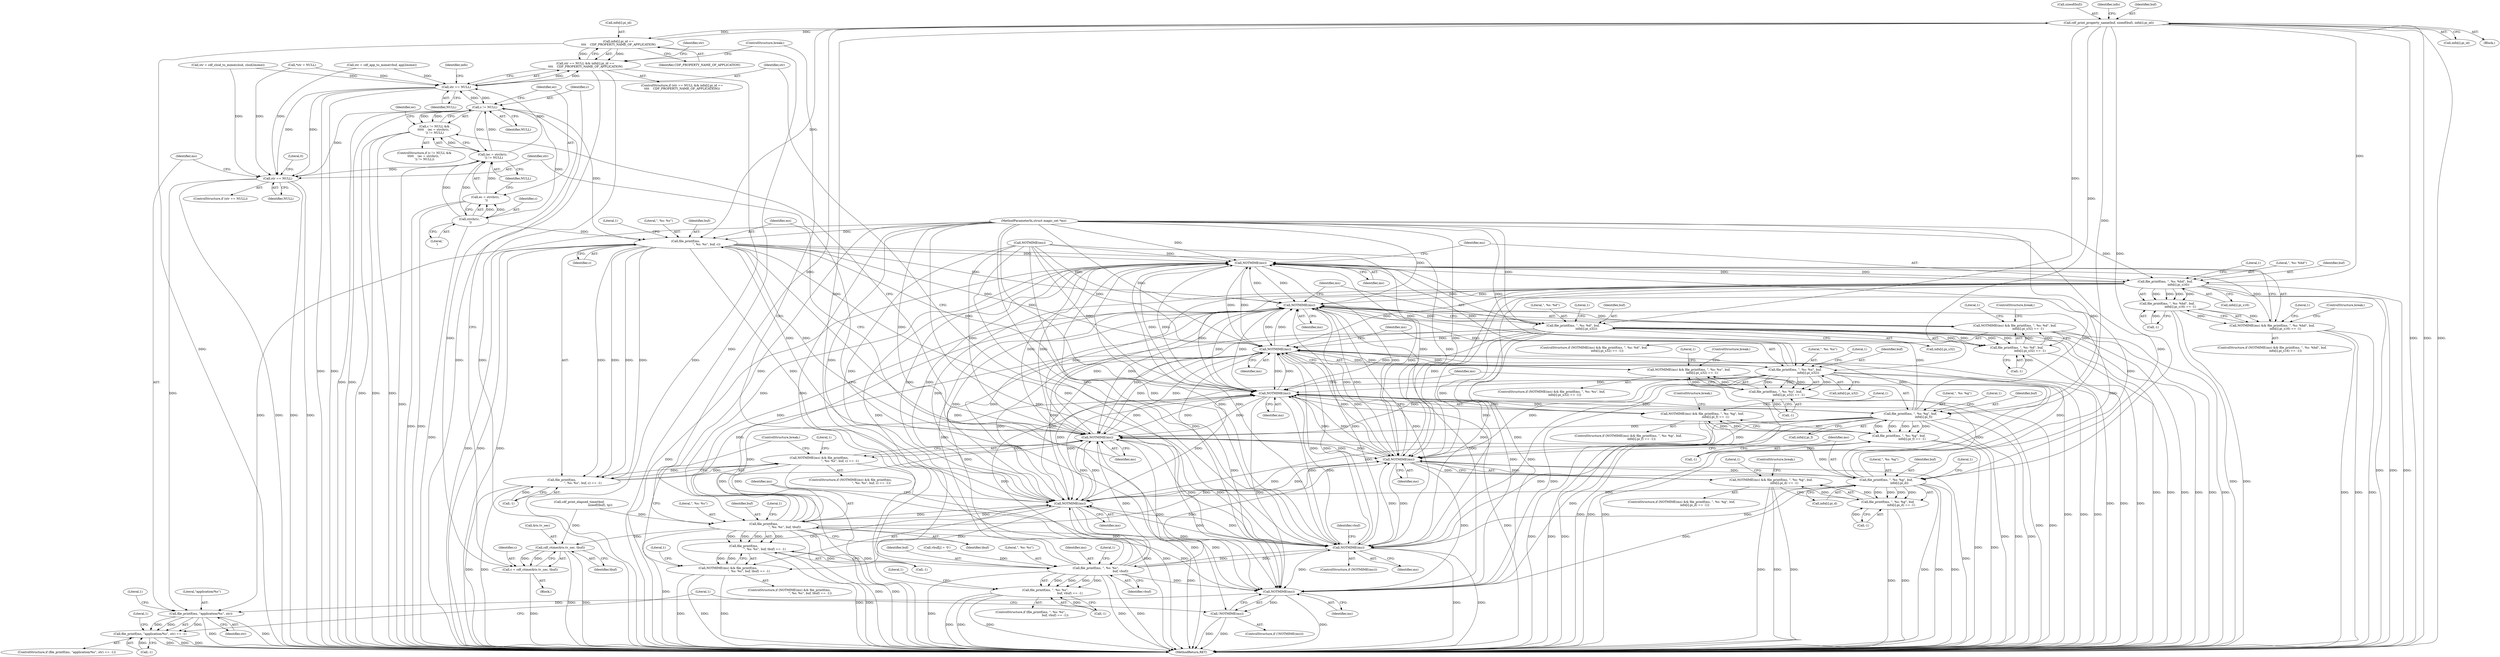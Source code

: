 digraph "0_file_6d209c1c489457397a5763bca4b28e43aac90391_0@array" {
"1000135" [label="(Call,cdf_print_property_name(buf, sizeof(buf), info[i].pi_id))"];
"1000374" [label="(Call,info[i].pi_id ==\n\t\t\t\t    CDF_PROPERTY_NAME_OF_APPLICATION)"];
"1000135" [label="(Call,cdf_print_property_name(buf, sizeof(buf), info[i].pi_id))"];
"1000159" [label="(Call,file_printf(ms, \", %s: %hd\", buf,\n                            info[i].pi_s16))"];
"1000156" [label="(Call,NOTMIME(ms))"];
"1000155" [label="(Call,NOTMIME(ms) && file_printf(ms, \", %s: %hd\", buf,\n                            info[i].pi_s16) == -1)"];
"1000177" [label="(Call,NOTMIME(ms))"];
"1000176" [label="(Call,NOTMIME(ms) && file_printf(ms, \", %s: %d\", buf,\n                            info[i].pi_s32) == -1)"];
"1000180" [label="(Call,file_printf(ms, \", %s: %d\", buf,\n                            info[i].pi_s32))"];
"1000179" [label="(Call,file_printf(ms, \", %s: %d\", buf,\n                            info[i].pi_s32) == -1)"];
"1000198" [label="(Call,NOTMIME(ms))"];
"1000197" [label="(Call,NOTMIME(ms) && file_printf(ms, \", %s: %u\", buf,\n                            info[i].pi_u32) == -1)"];
"1000201" [label="(Call,file_printf(ms, \", %s: %u\", buf,\n                            info[i].pi_u32))"];
"1000200" [label="(Call,file_printf(ms, \", %s: %u\", buf,\n                            info[i].pi_u32) == -1)"];
"1000219" [label="(Call,NOTMIME(ms))"];
"1000218" [label="(Call,NOTMIME(ms) && file_printf(ms, \", %s: %g\", buf,\n                            info[i].pi_f) == -1)"];
"1000222" [label="(Call,file_printf(ms, \", %s: %g\", buf,\n                            info[i].pi_f))"];
"1000221" [label="(Call,file_printf(ms, \", %s: %g\", buf,\n                            info[i].pi_f) == -1)"];
"1000240" [label="(Call,NOTMIME(ms))"];
"1000239" [label="(Call,NOTMIME(ms) && file_printf(ms, \", %s: %g\", buf,\n                            info[i].pi_d) == -1)"];
"1000243" [label="(Call,file_printf(ms, \", %s: %g\", buf,\n                            info[i].pi_d))"];
"1000242" [label="(Call,file_printf(ms, \", %s: %g\", buf,\n                            info[i].pi_d) == -1)"];
"1000348" [label="(Call,NOTMIME(ms))"];
"1000358" [label="(Call,file_printf(ms, \", %s: %s\",\n                                                    buf, vbuf))"];
"1000357" [label="(Call,file_printf(ms, \", %s: %s\",\n                                                    buf, vbuf) == -1)"];
"1000410" [label="(Call,NOTMIME(ms))"];
"1000409" [label="(Call,NOTMIME(ms) && file_printf(ms,\n                                            \", %s: %s\", buf, tbuf) == -1)"];
"1000413" [label="(Call,file_printf(ms,\n                                            \", %s: %s\", buf, tbuf))"];
"1000412" [label="(Call,file_printf(ms,\n                                            \", %s: %s\", buf, tbuf) == -1)"];
"1000433" [label="(Call,cdf_ctime(&ts.tv_sec, tbuf))"];
"1000431" [label="(Call,c = cdf_ctime(&ts.tv_sec, tbuf))"];
"1000441" [label="(Call,c != NULL)"];
"1000371" [label="(Call,str == NULL)"];
"1000370" [label="(Call,str == NULL && info[i].pi_id ==\n\t\t\t\t    CDF_PROPERTY_NAME_OF_APPLICATION)"];
"1000483" [label="(Call,str == NULL)"];
"1000490" [label="(Call,file_printf(ms, \"application/%s\", str))"];
"1000489" [label="(Call,file_printf(ms, \"application/%s\", str) == -1)"];
"1000440" [label="(Call,c != NULL &&\n\t\t\t\t\t    (ec = strchr(c, '\n')) != NULL)"];
"1000447" [label="(Call,strchr(c, '\n'))"];
"1000444" [label="(Call,(ec = strchr(c, '\n')) != NULL)"];
"1000445" [label="(Call,ec = strchr(c, '\n'))"];
"1000460" [label="(Call,file_printf(ms,\n                                            \", %s: %s\", buf, c))"];
"1000457" [label="(Call,NOTMIME(ms))"];
"1000456" [label="(Call,NOTMIME(ms) && file_printf(ms,\n                                            \", %s: %s\", buf, c) == -1)"];
"1000479" [label="(Call,NOTMIME(ms))"];
"1000478" [label="(Call,!NOTMIME(ms))"];
"1000459" [label="(Call,file_printf(ms,\n                                            \", %s: %s\", buf, c) == -1)"];
"1000158" [label="(Call,file_printf(ms, \", %s: %hd\", buf,\n                            info[i].pi_s16) == -1)"];
"1000369" [label="(ControlStructure,if (str == NULL && info[i].pi_id ==\n\t\t\t\t    CDF_PROPERTY_NAME_OF_APPLICATION))"];
"1000157" [label="(Identifier,ms)"];
"1000441" [label="(Call,c != NULL)"];
"1000501" [label="(MethodReturn,RET)"];
"1000137" [label="(Call,sizeof(buf))"];
"1000362" [label="(Identifier,vbuf)"];
"1000221" [label="(Call,file_printf(ms, \", %s: %g\", buf,\n                            info[i].pi_f) == -1)"];
"1000411" [label="(Identifier,ms)"];
"1000448" [label="(Identifier,c)"];
"1000179" [label="(Call,file_printf(ms, \", %s: %d\", buf,\n                            info[i].pi_s32) == -1)"];
"1000239" [label="(Call,NOTMIME(ms) && file_printf(ms, \", %s: %g\", buf,\n                            info[i].pi_d) == -1)"];
"1000484" [label="(Identifier,str)"];
"1000413" [label="(Call,file_printf(ms,\n                                            \", %s: %s\", buf, tbuf))"];
"1000488" [label="(ControlStructure,if (file_printf(ms, \"application/%s\", str) == -1))"];
"1000494" [label="(Call,-1)"];
"1000193" [label="(Literal,1)"];
"1000498" [label="(Literal,1)"];
"1000415" [label="(Literal,\", %s: %s\")"];
"1000235" [label="(Literal,1)"];
"1000247" [label="(Call,info[i].pi_d)"];
"1000469" [label="(Literal,1)"];
"1000147" [label="(Identifier,info)"];
"1000194" [label="(ControlStructure,break;)"];
"1000489" [label="(Call,file_printf(ms, \"application/%s\", str) == -1)"];
"1000462" [label="(Literal,\", %s: %s\")"];
"1000118" [label="(Call,NOTMIME(ms))"];
"1000173" [label="(ControlStructure,break;)"];
"1000459" [label="(Call,file_printf(ms,\n                                            \", %s: %s\", buf, c) == -1)"];
"1000182" [label="(Literal,\", %s: %d\")"];
"1000139" [label="(Call,info[i].pi_id)"];
"1000190" [label="(Literal,1)"];
"1000218" [label="(Call,NOTMIME(ms) && file_printf(ms, \", %s: %g\", buf,\n                            info[i].pi_f) == -1)"];
"1000223" [label="(Identifier,ms)"];
"1000162" [label="(Identifier,buf)"];
"1000490" [label="(Call,file_printf(ms, \"application/%s\", str))"];
"1000492" [label="(Literal,\"application/%s\")"];
"1000445" [label="(Call,ec = strchr(c, '\n'))"];
"1000456" [label="(Call,NOTMIME(ms) && file_printf(ms,\n                                            \", %s: %s\", buf, c) == -1)"];
"1000383" [label="(Identifier,str)"];
"1000360" [label="(Literal,\", %s: %s\")"];
"1000495" [label="(Literal,1)"];
"1000465" [label="(Call,-1)"];
"1000487" [label="(Literal,0)"];
"1000169" [label="(Literal,1)"];
"1000232" [label="(Literal,1)"];
"1000160" [label="(Identifier,ms)"];
"1000217" [label="(ControlStructure,if (NOTMIME(ms) && file_printf(ms, \", %s: %g\", buf,\n                            info[i].pi_f) == -1))"];
"1000461" [label="(Identifier,ms)"];
"1000245" [label="(Literal,\", %s: %g\")"];
"1000204" [label="(Identifier,buf)"];
"1000161" [label="(Literal,\", %s: %hd\")"];
"1000449" [label="(Literal,'\n')"];
"1000215" [label="(ControlStructure,break;)"];
"1000418" [label="(Call,-1)"];
"1000196" [label="(ControlStructure,if (NOTMIME(ms) && file_printf(ms, \", %s: %u\", buf,\n                            info[i].pi_u32) == -1))"];
"1000181" [label="(Identifier,ms)"];
"1000111" [label="(Call,*str = NULL)"];
"1000225" [label="(Identifier,buf)"];
"1000477" [label="(ControlStructure,if (!NOTMIME(ms)))"];
"1000403" [label="(Call,cdf_print_elapsed_time(tbuf,\n                                            sizeof(tbuf), tp))"];
"1000156" [label="(Call,NOTMIME(ms))"];
"1000359" [label="(Identifier,ms)"];
"1000375" [label="(Call,info[i].pi_id)"];
"1000203" [label="(Literal,\", %s: %u\")"];
"1000377" [label="(Identifier,info)"];
"1000205" [label="(Call,info[i].pi_u32)"];
"1000364" [label="(Literal,1)"];
"1000256" [label="(Literal,1)"];
"1000158" [label="(Call,file_printf(ms, \", %s: %hd\", buf,\n                            info[i].pi_s16) == -1)"];
"1000460" [label="(Call,file_printf(ms,\n                                            \", %s: %s\", buf, c))"];
"1000236" [label="(ControlStructure,break;)"];
"1000444" [label="(Call,(ec = strchr(c, '\n')) != NULL)"];
"1000242" [label="(Call,file_printf(ms, \", %s: %g\", buf,\n                            info[i].pi_d) == -1)"];
"1000349" [label="(Identifier,ms)"];
"1000202" [label="(Identifier,ms)"];
"1000373" [label="(Identifier,NULL)"];
"1000482" [label="(ControlStructure,if (str == NULL))"];
"1000155" [label="(Call,NOTMIME(ms) && file_printf(ms, \", %s: %hd\", buf,\n                            info[i].pi_s16) == -1)"];
"1000210" [label="(Call,-1)"];
"1000438" [label="(Identifier,tbuf)"];
"1000154" [label="(ControlStructure,if (NOTMIME(ms) && file_printf(ms, \", %s: %hd\", buf,\n                            info[i].pi_s16) == -1))"];
"1000450" [label="(Identifier,NULL)"];
"1000493" [label="(Identifier,str)"];
"1000387" [label="(ControlStructure,break;)"];
"1000180" [label="(Call,file_printf(ms, \", %s: %d\", buf,\n                            info[i].pi_s32))"];
"1000201" [label="(Call,file_printf(ms, \", %s: %u\", buf,\n                            info[i].pi_u32))"];
"1000134" [label="(Block,)"];
"1000347" [label="(ControlStructure,if (NOTMIME(ms)))"];
"1000380" [label="(Identifier,CDF_PROPERTY_NAME_OF_APPLICATION)"];
"1000214" [label="(Literal,1)"];
"1000219" [label="(Call,NOTMIME(ms))"];
"1000422" [label="(Literal,1)"];
"1000470" [label="(ControlStructure,break;)"];
"1000408" [label="(ControlStructure,if (NOTMIME(ms) && file_printf(ms,\n                                            \", %s: %s\", buf, tbuf) == -1))"];
"1000374" [label="(Call,info[i].pi_id ==\n\t\t\t\t    CDF_PROPERTY_NAME_OF_APPLICATION)"];
"1000442" [label="(Identifier,c)"];
"1000252" [label="(Call,-1)"];
"1000240" [label="(Call,NOTMIME(ms))"];
"1000243" [label="(Call,file_printf(ms, \", %s: %g\", buf,\n                            info[i].pi_d))"];
"1000246" [label="(Identifier,buf)"];
"1000431" [label="(Call,c = cdf_ctime(&ts.tv_sec, tbuf))"];
"1000120" [label="(Call,str = cdf_clsid_to_mime(clsid, clsid2mime))"];
"1000414" [label="(Identifier,ms)"];
"1000189" [label="(Call,-1)"];
"1000198" [label="(Call,NOTMIME(ms))"];
"1000432" [label="(Identifier,c)"];
"1000163" [label="(Call,info[i].pi_s16)"];
"1000231" [label="(Call,-1)"];
"1000361" [label="(Identifier,buf)"];
"1000159" [label="(Call,file_printf(ms, \", %s: %hd\", buf,\n                            info[i].pi_s16))"];
"1000424" [label="(Block,)"];
"1000458" [label="(Identifier,ms)"];
"1000463" [label="(Identifier,buf)"];
"1000238" [label="(ControlStructure,if (NOTMIME(ms) && file_printf(ms, \", %s: %g\", buf,\n                            info[i].pi_d) == -1))"];
"1000372" [label="(Identifier,str)"];
"1000342" [label="(Call,vbuf[j] = '\0')"];
"1000440" [label="(Call,c != NULL &&\n\t\t\t\t\t    (ec = strchr(c, '\n')) != NULL)"];
"1000485" [label="(Identifier,NULL)"];
"1000353" [label="(Identifier,vbuf)"];
"1000434" [label="(Call,&ts.tv_sec)"];
"1000370" [label="(Call,str == NULL && info[i].pi_id ==\n\t\t\t\t    CDF_PROPERTY_NAME_OF_APPLICATION)"];
"1000183" [label="(Identifier,buf)"];
"1000257" [label="(ControlStructure,break;)"];
"1000447" [label="(Call,strchr(c, '\n'))"];
"1000466" [label="(Literal,1)"];
"1000211" [label="(Literal,1)"];
"1000453" [label="(Identifier,ec)"];
"1000500" [label="(Literal,1)"];
"1000241" [label="(Identifier,ms)"];
"1000410" [label="(Call,NOTMIME(ms))"];
"1000491" [label="(Identifier,ms)"];
"1000479" [label="(Call,NOTMIME(ms))"];
"1000136" [label="(Identifier,buf)"];
"1000184" [label="(Call,info[i].pi_s32)"];
"1000455" [label="(ControlStructure,if (NOTMIME(ms) && file_printf(ms,\n                                            \", %s: %s\", buf, c) == -1))"];
"1000172" [label="(Literal,1)"];
"1000224" [label="(Literal,\", %s: %g\")"];
"1000443" [label="(Identifier,NULL)"];
"1000226" [label="(Call,info[i].pi_f)"];
"1000367" [label="(Literal,1)"];
"1000433" [label="(Call,cdf_ctime(&ts.tv_sec, tbuf))"];
"1000439" [label="(ControlStructure,if (c != NULL &&\n\t\t\t\t\t    (ec = strchr(c, '\n')) != NULL))"];
"1000178" [label="(Identifier,ms)"];
"1000478" [label="(Call,!NOTMIME(ms))"];
"1000358" [label="(Call,file_printf(ms, \", %s: %s\",\n                                                    buf, vbuf))"];
"1000199" [label="(Identifier,ms)"];
"1000101" [label="(MethodParameterIn,struct magic_set *ms)"];
"1000177" [label="(Call,NOTMIME(ms))"];
"1000357" [label="(Call,file_printf(ms, \", %s: %s\",\n                                                    buf, vbuf) == -1)"];
"1000356" [label="(ControlStructure,if (file_printf(ms, \", %s: %s\",\n                                                    buf, vbuf) == -1))"];
"1000446" [label="(Identifier,ec)"];
"1000464" [label="(Identifier,c)"];
"1000417" [label="(Identifier,tbuf)"];
"1000409" [label="(Call,NOTMIME(ms) && file_printf(ms,\n                                            \", %s: %s\", buf, tbuf) == -1)"];
"1000200" [label="(Call,file_printf(ms, \", %s: %u\", buf,\n                            info[i].pi_u32) == -1)"];
"1000220" [label="(Identifier,ms)"];
"1000483" [label="(Call,str == NULL)"];
"1000371" [label="(Call,str == NULL)"];
"1000416" [label="(Identifier,buf)"];
"1000175" [label="(ControlStructure,if (NOTMIME(ms) && file_printf(ms, \", %s: %d\", buf,\n                            info[i].pi_s32) == -1))"];
"1000382" [label="(Call,str = cdf_app_to_mime(vbuf, app2mime))"];
"1000176" [label="(Call,NOTMIME(ms) && file_printf(ms, \", %s: %d\", buf,\n                            info[i].pi_s32) == -1)"];
"1000244" [label="(Identifier,ms)"];
"1000419" [label="(Literal,1)"];
"1000253" [label="(Literal,1)"];
"1000412" [label="(Call,file_printf(ms,\n                                            \", %s: %s\", buf, tbuf) == -1)"];
"1000197" [label="(Call,NOTMIME(ms) && file_printf(ms, \", %s: %u\", buf,\n                            info[i].pi_u32) == -1)"];
"1000222" [label="(Call,file_printf(ms, \", %s: %g\", buf,\n                            info[i].pi_f))"];
"1000135" [label="(Call,cdf_print_property_name(buf, sizeof(buf), info[i].pi_id))"];
"1000363" [label="(Call,-1)"];
"1000480" [label="(Identifier,ms)"];
"1000168" [label="(Call,-1)"];
"1000457" [label="(Call,NOTMIME(ms))"];
"1000348" [label="(Call,NOTMIME(ms))"];
"1000135" -> "1000134"  [label="AST: "];
"1000135" -> "1000139"  [label="CFG: "];
"1000136" -> "1000135"  [label="AST: "];
"1000137" -> "1000135"  [label="AST: "];
"1000139" -> "1000135"  [label="AST: "];
"1000147" -> "1000135"  [label="CFG: "];
"1000135" -> "1000501"  [label="DDG: "];
"1000135" -> "1000501"  [label="DDG: "];
"1000135" -> "1000501"  [label="DDG: "];
"1000374" -> "1000135"  [label="DDG: "];
"1000135" -> "1000159"  [label="DDG: "];
"1000135" -> "1000180"  [label="DDG: "];
"1000135" -> "1000201"  [label="DDG: "];
"1000135" -> "1000222"  [label="DDG: "];
"1000135" -> "1000243"  [label="DDG: "];
"1000135" -> "1000358"  [label="DDG: "];
"1000135" -> "1000374"  [label="DDG: "];
"1000135" -> "1000413"  [label="DDG: "];
"1000135" -> "1000460"  [label="DDG: "];
"1000374" -> "1000370"  [label="AST: "];
"1000374" -> "1000380"  [label="CFG: "];
"1000375" -> "1000374"  [label="AST: "];
"1000380" -> "1000374"  [label="AST: "];
"1000370" -> "1000374"  [label="CFG: "];
"1000374" -> "1000501"  [label="DDG: "];
"1000374" -> "1000501"  [label="DDG: "];
"1000374" -> "1000370"  [label="DDG: "];
"1000374" -> "1000370"  [label="DDG: "];
"1000159" -> "1000158"  [label="AST: "];
"1000159" -> "1000163"  [label="CFG: "];
"1000160" -> "1000159"  [label="AST: "];
"1000161" -> "1000159"  [label="AST: "];
"1000162" -> "1000159"  [label="AST: "];
"1000163" -> "1000159"  [label="AST: "];
"1000169" -> "1000159"  [label="CFG: "];
"1000159" -> "1000501"  [label="DDG: "];
"1000159" -> "1000501"  [label="DDG: "];
"1000159" -> "1000501"  [label="DDG: "];
"1000159" -> "1000156"  [label="DDG: "];
"1000159" -> "1000158"  [label="DDG: "];
"1000159" -> "1000158"  [label="DDG: "];
"1000159" -> "1000158"  [label="DDG: "];
"1000159" -> "1000158"  [label="DDG: "];
"1000156" -> "1000159"  [label="DDG: "];
"1000101" -> "1000159"  [label="DDG: "];
"1000159" -> "1000177"  [label="DDG: "];
"1000159" -> "1000198"  [label="DDG: "];
"1000159" -> "1000219"  [label="DDG: "];
"1000159" -> "1000240"  [label="DDG: "];
"1000159" -> "1000348"  [label="DDG: "];
"1000159" -> "1000410"  [label="DDG: "];
"1000159" -> "1000457"  [label="DDG: "];
"1000159" -> "1000479"  [label="DDG: "];
"1000156" -> "1000155"  [label="AST: "];
"1000156" -> "1000157"  [label="CFG: "];
"1000157" -> "1000156"  [label="AST: "];
"1000160" -> "1000156"  [label="CFG: "];
"1000155" -> "1000156"  [label="CFG: "];
"1000156" -> "1000501"  [label="DDG: "];
"1000156" -> "1000155"  [label="DDG: "];
"1000177" -> "1000156"  [label="DDG: "];
"1000348" -> "1000156"  [label="DDG: "];
"1000460" -> "1000156"  [label="DDG: "];
"1000222" -> "1000156"  [label="DDG: "];
"1000410" -> "1000156"  [label="DDG: "];
"1000413" -> "1000156"  [label="DDG: "];
"1000180" -> "1000156"  [label="DDG: "];
"1000198" -> "1000156"  [label="DDG: "];
"1000243" -> "1000156"  [label="DDG: "];
"1000118" -> "1000156"  [label="DDG: "];
"1000240" -> "1000156"  [label="DDG: "];
"1000457" -> "1000156"  [label="DDG: "];
"1000219" -> "1000156"  [label="DDG: "];
"1000201" -> "1000156"  [label="DDG: "];
"1000358" -> "1000156"  [label="DDG: "];
"1000101" -> "1000156"  [label="DDG: "];
"1000156" -> "1000177"  [label="DDG: "];
"1000156" -> "1000198"  [label="DDG: "];
"1000156" -> "1000219"  [label="DDG: "];
"1000156" -> "1000240"  [label="DDG: "];
"1000156" -> "1000348"  [label="DDG: "];
"1000156" -> "1000410"  [label="DDG: "];
"1000156" -> "1000457"  [label="DDG: "];
"1000156" -> "1000479"  [label="DDG: "];
"1000155" -> "1000154"  [label="AST: "];
"1000155" -> "1000158"  [label="CFG: "];
"1000158" -> "1000155"  [label="AST: "];
"1000172" -> "1000155"  [label="CFG: "];
"1000173" -> "1000155"  [label="CFG: "];
"1000155" -> "1000501"  [label="DDG: "];
"1000155" -> "1000501"  [label="DDG: "];
"1000155" -> "1000501"  [label="DDG: "];
"1000158" -> "1000155"  [label="DDG: "];
"1000158" -> "1000155"  [label="DDG: "];
"1000177" -> "1000176"  [label="AST: "];
"1000177" -> "1000178"  [label="CFG: "];
"1000178" -> "1000177"  [label="AST: "];
"1000181" -> "1000177"  [label="CFG: "];
"1000176" -> "1000177"  [label="CFG: "];
"1000177" -> "1000501"  [label="DDG: "];
"1000177" -> "1000176"  [label="DDG: "];
"1000348" -> "1000177"  [label="DDG: "];
"1000460" -> "1000177"  [label="DDG: "];
"1000222" -> "1000177"  [label="DDG: "];
"1000410" -> "1000177"  [label="DDG: "];
"1000413" -> "1000177"  [label="DDG: "];
"1000180" -> "1000177"  [label="DDG: "];
"1000198" -> "1000177"  [label="DDG: "];
"1000243" -> "1000177"  [label="DDG: "];
"1000118" -> "1000177"  [label="DDG: "];
"1000240" -> "1000177"  [label="DDG: "];
"1000457" -> "1000177"  [label="DDG: "];
"1000219" -> "1000177"  [label="DDG: "];
"1000201" -> "1000177"  [label="DDG: "];
"1000358" -> "1000177"  [label="DDG: "];
"1000101" -> "1000177"  [label="DDG: "];
"1000177" -> "1000180"  [label="DDG: "];
"1000177" -> "1000198"  [label="DDG: "];
"1000177" -> "1000219"  [label="DDG: "];
"1000177" -> "1000240"  [label="DDG: "];
"1000177" -> "1000348"  [label="DDG: "];
"1000177" -> "1000410"  [label="DDG: "];
"1000177" -> "1000457"  [label="DDG: "];
"1000177" -> "1000479"  [label="DDG: "];
"1000176" -> "1000175"  [label="AST: "];
"1000176" -> "1000179"  [label="CFG: "];
"1000179" -> "1000176"  [label="AST: "];
"1000193" -> "1000176"  [label="CFG: "];
"1000194" -> "1000176"  [label="CFG: "];
"1000176" -> "1000501"  [label="DDG: "];
"1000176" -> "1000501"  [label="DDG: "];
"1000176" -> "1000501"  [label="DDG: "];
"1000179" -> "1000176"  [label="DDG: "];
"1000179" -> "1000176"  [label="DDG: "];
"1000180" -> "1000179"  [label="AST: "];
"1000180" -> "1000184"  [label="CFG: "];
"1000181" -> "1000180"  [label="AST: "];
"1000182" -> "1000180"  [label="AST: "];
"1000183" -> "1000180"  [label="AST: "];
"1000184" -> "1000180"  [label="AST: "];
"1000190" -> "1000180"  [label="CFG: "];
"1000180" -> "1000501"  [label="DDG: "];
"1000180" -> "1000501"  [label="DDG: "];
"1000180" -> "1000501"  [label="DDG: "];
"1000180" -> "1000179"  [label="DDG: "];
"1000180" -> "1000179"  [label="DDG: "];
"1000180" -> "1000179"  [label="DDG: "];
"1000180" -> "1000179"  [label="DDG: "];
"1000101" -> "1000180"  [label="DDG: "];
"1000180" -> "1000198"  [label="DDG: "];
"1000180" -> "1000219"  [label="DDG: "];
"1000180" -> "1000240"  [label="DDG: "];
"1000180" -> "1000348"  [label="DDG: "];
"1000180" -> "1000410"  [label="DDG: "];
"1000180" -> "1000457"  [label="DDG: "];
"1000180" -> "1000479"  [label="DDG: "];
"1000179" -> "1000189"  [label="CFG: "];
"1000189" -> "1000179"  [label="AST: "];
"1000179" -> "1000501"  [label="DDG: "];
"1000179" -> "1000501"  [label="DDG: "];
"1000189" -> "1000179"  [label="DDG: "];
"1000198" -> "1000197"  [label="AST: "];
"1000198" -> "1000199"  [label="CFG: "];
"1000199" -> "1000198"  [label="AST: "];
"1000202" -> "1000198"  [label="CFG: "];
"1000197" -> "1000198"  [label="CFG: "];
"1000198" -> "1000501"  [label="DDG: "];
"1000198" -> "1000197"  [label="DDG: "];
"1000348" -> "1000198"  [label="DDG: "];
"1000460" -> "1000198"  [label="DDG: "];
"1000222" -> "1000198"  [label="DDG: "];
"1000410" -> "1000198"  [label="DDG: "];
"1000413" -> "1000198"  [label="DDG: "];
"1000243" -> "1000198"  [label="DDG: "];
"1000118" -> "1000198"  [label="DDG: "];
"1000240" -> "1000198"  [label="DDG: "];
"1000457" -> "1000198"  [label="DDG: "];
"1000219" -> "1000198"  [label="DDG: "];
"1000201" -> "1000198"  [label="DDG: "];
"1000358" -> "1000198"  [label="DDG: "];
"1000101" -> "1000198"  [label="DDG: "];
"1000198" -> "1000201"  [label="DDG: "];
"1000198" -> "1000219"  [label="DDG: "];
"1000198" -> "1000240"  [label="DDG: "];
"1000198" -> "1000348"  [label="DDG: "];
"1000198" -> "1000410"  [label="DDG: "];
"1000198" -> "1000457"  [label="DDG: "];
"1000198" -> "1000479"  [label="DDG: "];
"1000197" -> "1000196"  [label="AST: "];
"1000197" -> "1000200"  [label="CFG: "];
"1000200" -> "1000197"  [label="AST: "];
"1000214" -> "1000197"  [label="CFG: "];
"1000215" -> "1000197"  [label="CFG: "];
"1000197" -> "1000501"  [label="DDG: "];
"1000197" -> "1000501"  [label="DDG: "];
"1000197" -> "1000501"  [label="DDG: "];
"1000200" -> "1000197"  [label="DDG: "];
"1000200" -> "1000197"  [label="DDG: "];
"1000201" -> "1000200"  [label="AST: "];
"1000201" -> "1000205"  [label="CFG: "];
"1000202" -> "1000201"  [label="AST: "];
"1000203" -> "1000201"  [label="AST: "];
"1000204" -> "1000201"  [label="AST: "];
"1000205" -> "1000201"  [label="AST: "];
"1000211" -> "1000201"  [label="CFG: "];
"1000201" -> "1000501"  [label="DDG: "];
"1000201" -> "1000501"  [label="DDG: "];
"1000201" -> "1000501"  [label="DDG: "];
"1000201" -> "1000200"  [label="DDG: "];
"1000201" -> "1000200"  [label="DDG: "];
"1000201" -> "1000200"  [label="DDG: "];
"1000201" -> "1000200"  [label="DDG: "];
"1000101" -> "1000201"  [label="DDG: "];
"1000201" -> "1000219"  [label="DDG: "];
"1000201" -> "1000240"  [label="DDG: "];
"1000201" -> "1000348"  [label="DDG: "];
"1000201" -> "1000410"  [label="DDG: "];
"1000201" -> "1000457"  [label="DDG: "];
"1000201" -> "1000479"  [label="DDG: "];
"1000200" -> "1000210"  [label="CFG: "];
"1000210" -> "1000200"  [label="AST: "];
"1000200" -> "1000501"  [label="DDG: "];
"1000200" -> "1000501"  [label="DDG: "];
"1000210" -> "1000200"  [label="DDG: "];
"1000219" -> "1000218"  [label="AST: "];
"1000219" -> "1000220"  [label="CFG: "];
"1000220" -> "1000219"  [label="AST: "];
"1000223" -> "1000219"  [label="CFG: "];
"1000218" -> "1000219"  [label="CFG: "];
"1000219" -> "1000501"  [label="DDG: "];
"1000219" -> "1000218"  [label="DDG: "];
"1000348" -> "1000219"  [label="DDG: "];
"1000460" -> "1000219"  [label="DDG: "];
"1000222" -> "1000219"  [label="DDG: "];
"1000410" -> "1000219"  [label="DDG: "];
"1000413" -> "1000219"  [label="DDG: "];
"1000243" -> "1000219"  [label="DDG: "];
"1000118" -> "1000219"  [label="DDG: "];
"1000240" -> "1000219"  [label="DDG: "];
"1000457" -> "1000219"  [label="DDG: "];
"1000358" -> "1000219"  [label="DDG: "];
"1000101" -> "1000219"  [label="DDG: "];
"1000219" -> "1000222"  [label="DDG: "];
"1000219" -> "1000240"  [label="DDG: "];
"1000219" -> "1000348"  [label="DDG: "];
"1000219" -> "1000410"  [label="DDG: "];
"1000219" -> "1000457"  [label="DDG: "];
"1000219" -> "1000479"  [label="DDG: "];
"1000218" -> "1000217"  [label="AST: "];
"1000218" -> "1000221"  [label="CFG: "];
"1000221" -> "1000218"  [label="AST: "];
"1000235" -> "1000218"  [label="CFG: "];
"1000236" -> "1000218"  [label="CFG: "];
"1000218" -> "1000501"  [label="DDG: "];
"1000218" -> "1000501"  [label="DDG: "];
"1000218" -> "1000501"  [label="DDG: "];
"1000221" -> "1000218"  [label="DDG: "];
"1000221" -> "1000218"  [label="DDG: "];
"1000222" -> "1000221"  [label="AST: "];
"1000222" -> "1000226"  [label="CFG: "];
"1000223" -> "1000222"  [label="AST: "];
"1000224" -> "1000222"  [label="AST: "];
"1000225" -> "1000222"  [label="AST: "];
"1000226" -> "1000222"  [label="AST: "];
"1000232" -> "1000222"  [label="CFG: "];
"1000222" -> "1000501"  [label="DDG: "];
"1000222" -> "1000501"  [label="DDG: "];
"1000222" -> "1000501"  [label="DDG: "];
"1000222" -> "1000221"  [label="DDG: "];
"1000222" -> "1000221"  [label="DDG: "];
"1000222" -> "1000221"  [label="DDG: "];
"1000222" -> "1000221"  [label="DDG: "];
"1000101" -> "1000222"  [label="DDG: "];
"1000222" -> "1000240"  [label="DDG: "];
"1000222" -> "1000348"  [label="DDG: "];
"1000222" -> "1000410"  [label="DDG: "];
"1000222" -> "1000457"  [label="DDG: "];
"1000222" -> "1000479"  [label="DDG: "];
"1000221" -> "1000231"  [label="CFG: "];
"1000231" -> "1000221"  [label="AST: "];
"1000221" -> "1000501"  [label="DDG: "];
"1000221" -> "1000501"  [label="DDG: "];
"1000231" -> "1000221"  [label="DDG: "];
"1000240" -> "1000239"  [label="AST: "];
"1000240" -> "1000241"  [label="CFG: "];
"1000241" -> "1000240"  [label="AST: "];
"1000244" -> "1000240"  [label="CFG: "];
"1000239" -> "1000240"  [label="CFG: "];
"1000240" -> "1000501"  [label="DDG: "];
"1000240" -> "1000239"  [label="DDG: "];
"1000348" -> "1000240"  [label="DDG: "];
"1000460" -> "1000240"  [label="DDG: "];
"1000410" -> "1000240"  [label="DDG: "];
"1000413" -> "1000240"  [label="DDG: "];
"1000243" -> "1000240"  [label="DDG: "];
"1000118" -> "1000240"  [label="DDG: "];
"1000457" -> "1000240"  [label="DDG: "];
"1000358" -> "1000240"  [label="DDG: "];
"1000101" -> "1000240"  [label="DDG: "];
"1000240" -> "1000243"  [label="DDG: "];
"1000240" -> "1000348"  [label="DDG: "];
"1000240" -> "1000410"  [label="DDG: "];
"1000240" -> "1000457"  [label="DDG: "];
"1000240" -> "1000479"  [label="DDG: "];
"1000239" -> "1000238"  [label="AST: "];
"1000239" -> "1000242"  [label="CFG: "];
"1000242" -> "1000239"  [label="AST: "];
"1000256" -> "1000239"  [label="CFG: "];
"1000257" -> "1000239"  [label="CFG: "];
"1000239" -> "1000501"  [label="DDG: "];
"1000239" -> "1000501"  [label="DDG: "];
"1000239" -> "1000501"  [label="DDG: "];
"1000242" -> "1000239"  [label="DDG: "];
"1000242" -> "1000239"  [label="DDG: "];
"1000243" -> "1000242"  [label="AST: "];
"1000243" -> "1000247"  [label="CFG: "];
"1000244" -> "1000243"  [label="AST: "];
"1000245" -> "1000243"  [label="AST: "];
"1000246" -> "1000243"  [label="AST: "];
"1000247" -> "1000243"  [label="AST: "];
"1000253" -> "1000243"  [label="CFG: "];
"1000243" -> "1000501"  [label="DDG: "];
"1000243" -> "1000501"  [label="DDG: "];
"1000243" -> "1000501"  [label="DDG: "];
"1000243" -> "1000242"  [label="DDG: "];
"1000243" -> "1000242"  [label="DDG: "];
"1000243" -> "1000242"  [label="DDG: "];
"1000243" -> "1000242"  [label="DDG: "];
"1000101" -> "1000243"  [label="DDG: "];
"1000243" -> "1000348"  [label="DDG: "];
"1000243" -> "1000410"  [label="DDG: "];
"1000243" -> "1000457"  [label="DDG: "];
"1000243" -> "1000479"  [label="DDG: "];
"1000242" -> "1000252"  [label="CFG: "];
"1000252" -> "1000242"  [label="AST: "];
"1000242" -> "1000501"  [label="DDG: "];
"1000242" -> "1000501"  [label="DDG: "];
"1000252" -> "1000242"  [label="DDG: "];
"1000348" -> "1000347"  [label="AST: "];
"1000348" -> "1000349"  [label="CFG: "];
"1000349" -> "1000348"  [label="AST: "];
"1000353" -> "1000348"  [label="CFG: "];
"1000372" -> "1000348"  [label="CFG: "];
"1000348" -> "1000501"  [label="DDG: "];
"1000348" -> "1000501"  [label="DDG: "];
"1000460" -> "1000348"  [label="DDG: "];
"1000410" -> "1000348"  [label="DDG: "];
"1000413" -> "1000348"  [label="DDG: "];
"1000118" -> "1000348"  [label="DDG: "];
"1000457" -> "1000348"  [label="DDG: "];
"1000358" -> "1000348"  [label="DDG: "];
"1000101" -> "1000348"  [label="DDG: "];
"1000348" -> "1000358"  [label="DDG: "];
"1000348" -> "1000410"  [label="DDG: "];
"1000348" -> "1000457"  [label="DDG: "];
"1000348" -> "1000479"  [label="DDG: "];
"1000358" -> "1000357"  [label="AST: "];
"1000358" -> "1000362"  [label="CFG: "];
"1000359" -> "1000358"  [label="AST: "];
"1000360" -> "1000358"  [label="AST: "];
"1000361" -> "1000358"  [label="AST: "];
"1000362" -> "1000358"  [label="AST: "];
"1000364" -> "1000358"  [label="CFG: "];
"1000358" -> "1000501"  [label="DDG: "];
"1000358" -> "1000501"  [label="DDG: "];
"1000358" -> "1000501"  [label="DDG: "];
"1000358" -> "1000357"  [label="DDG: "];
"1000358" -> "1000357"  [label="DDG: "];
"1000358" -> "1000357"  [label="DDG: "];
"1000358" -> "1000357"  [label="DDG: "];
"1000101" -> "1000358"  [label="DDG: "];
"1000342" -> "1000358"  [label="DDG: "];
"1000358" -> "1000410"  [label="DDG: "];
"1000358" -> "1000457"  [label="DDG: "];
"1000358" -> "1000479"  [label="DDG: "];
"1000357" -> "1000356"  [label="AST: "];
"1000357" -> "1000363"  [label="CFG: "];
"1000363" -> "1000357"  [label="AST: "];
"1000367" -> "1000357"  [label="CFG: "];
"1000387" -> "1000357"  [label="CFG: "];
"1000357" -> "1000501"  [label="DDG: "];
"1000357" -> "1000501"  [label="DDG: "];
"1000357" -> "1000501"  [label="DDG: "];
"1000363" -> "1000357"  [label="DDG: "];
"1000410" -> "1000409"  [label="AST: "];
"1000410" -> "1000411"  [label="CFG: "];
"1000411" -> "1000410"  [label="AST: "];
"1000414" -> "1000410"  [label="CFG: "];
"1000409" -> "1000410"  [label="CFG: "];
"1000410" -> "1000501"  [label="DDG: "];
"1000410" -> "1000409"  [label="DDG: "];
"1000460" -> "1000410"  [label="DDG: "];
"1000413" -> "1000410"  [label="DDG: "];
"1000118" -> "1000410"  [label="DDG: "];
"1000457" -> "1000410"  [label="DDG: "];
"1000101" -> "1000410"  [label="DDG: "];
"1000410" -> "1000413"  [label="DDG: "];
"1000410" -> "1000457"  [label="DDG: "];
"1000410" -> "1000479"  [label="DDG: "];
"1000409" -> "1000408"  [label="AST: "];
"1000409" -> "1000412"  [label="CFG: "];
"1000412" -> "1000409"  [label="AST: "];
"1000422" -> "1000409"  [label="CFG: "];
"1000470" -> "1000409"  [label="CFG: "];
"1000409" -> "1000501"  [label="DDG: "];
"1000409" -> "1000501"  [label="DDG: "];
"1000409" -> "1000501"  [label="DDG: "];
"1000412" -> "1000409"  [label="DDG: "];
"1000412" -> "1000409"  [label="DDG: "];
"1000413" -> "1000412"  [label="AST: "];
"1000413" -> "1000417"  [label="CFG: "];
"1000414" -> "1000413"  [label="AST: "];
"1000415" -> "1000413"  [label="AST: "];
"1000416" -> "1000413"  [label="AST: "];
"1000417" -> "1000413"  [label="AST: "];
"1000419" -> "1000413"  [label="CFG: "];
"1000413" -> "1000501"  [label="DDG: "];
"1000413" -> "1000501"  [label="DDG: "];
"1000413" -> "1000501"  [label="DDG: "];
"1000413" -> "1000412"  [label="DDG: "];
"1000413" -> "1000412"  [label="DDG: "];
"1000413" -> "1000412"  [label="DDG: "];
"1000413" -> "1000412"  [label="DDG: "];
"1000101" -> "1000413"  [label="DDG: "];
"1000403" -> "1000413"  [label="DDG: "];
"1000413" -> "1000433"  [label="DDG: "];
"1000413" -> "1000457"  [label="DDG: "];
"1000413" -> "1000479"  [label="DDG: "];
"1000412" -> "1000418"  [label="CFG: "];
"1000418" -> "1000412"  [label="AST: "];
"1000412" -> "1000501"  [label="DDG: "];
"1000412" -> "1000501"  [label="DDG: "];
"1000418" -> "1000412"  [label="DDG: "];
"1000433" -> "1000431"  [label="AST: "];
"1000433" -> "1000438"  [label="CFG: "];
"1000434" -> "1000433"  [label="AST: "];
"1000438" -> "1000433"  [label="AST: "];
"1000431" -> "1000433"  [label="CFG: "];
"1000433" -> "1000501"  [label="DDG: "];
"1000433" -> "1000501"  [label="DDG: "];
"1000433" -> "1000431"  [label="DDG: "];
"1000433" -> "1000431"  [label="DDG: "];
"1000403" -> "1000433"  [label="DDG: "];
"1000431" -> "1000424"  [label="AST: "];
"1000432" -> "1000431"  [label="AST: "];
"1000442" -> "1000431"  [label="CFG: "];
"1000431" -> "1000501"  [label="DDG: "];
"1000431" -> "1000441"  [label="DDG: "];
"1000441" -> "1000440"  [label="AST: "];
"1000441" -> "1000443"  [label="CFG: "];
"1000442" -> "1000441"  [label="AST: "];
"1000443" -> "1000441"  [label="AST: "];
"1000446" -> "1000441"  [label="CFG: "];
"1000440" -> "1000441"  [label="CFG: "];
"1000441" -> "1000501"  [label="DDG: "];
"1000441" -> "1000501"  [label="DDG: "];
"1000441" -> "1000371"  [label="DDG: "];
"1000441" -> "1000440"  [label="DDG: "];
"1000441" -> "1000440"  [label="DDG: "];
"1000444" -> "1000441"  [label="DDG: "];
"1000371" -> "1000441"  [label="DDG: "];
"1000441" -> "1000447"  [label="DDG: "];
"1000441" -> "1000444"  [label="DDG: "];
"1000441" -> "1000460"  [label="DDG: "];
"1000441" -> "1000483"  [label="DDG: "];
"1000371" -> "1000370"  [label="AST: "];
"1000371" -> "1000373"  [label="CFG: "];
"1000372" -> "1000371"  [label="AST: "];
"1000373" -> "1000371"  [label="AST: "];
"1000377" -> "1000371"  [label="CFG: "];
"1000370" -> "1000371"  [label="CFG: "];
"1000371" -> "1000501"  [label="DDG: "];
"1000371" -> "1000501"  [label="DDG: "];
"1000371" -> "1000370"  [label="DDG: "];
"1000371" -> "1000370"  [label="DDG: "];
"1000382" -> "1000371"  [label="DDG: "];
"1000120" -> "1000371"  [label="DDG: "];
"1000111" -> "1000371"  [label="DDG: "];
"1000444" -> "1000371"  [label="DDG: "];
"1000371" -> "1000483"  [label="DDG: "];
"1000371" -> "1000483"  [label="DDG: "];
"1000370" -> "1000369"  [label="AST: "];
"1000383" -> "1000370"  [label="CFG: "];
"1000387" -> "1000370"  [label="CFG: "];
"1000370" -> "1000501"  [label="DDG: "];
"1000370" -> "1000501"  [label="DDG: "];
"1000370" -> "1000501"  [label="DDG: "];
"1000483" -> "1000482"  [label="AST: "];
"1000483" -> "1000485"  [label="CFG: "];
"1000484" -> "1000483"  [label="AST: "];
"1000485" -> "1000483"  [label="AST: "];
"1000487" -> "1000483"  [label="CFG: "];
"1000491" -> "1000483"  [label="CFG: "];
"1000483" -> "1000501"  [label="DDG: "];
"1000483" -> "1000501"  [label="DDG: "];
"1000483" -> "1000501"  [label="DDG: "];
"1000382" -> "1000483"  [label="DDG: "];
"1000120" -> "1000483"  [label="DDG: "];
"1000111" -> "1000483"  [label="DDG: "];
"1000444" -> "1000483"  [label="DDG: "];
"1000483" -> "1000490"  [label="DDG: "];
"1000490" -> "1000489"  [label="AST: "];
"1000490" -> "1000493"  [label="CFG: "];
"1000491" -> "1000490"  [label="AST: "];
"1000492" -> "1000490"  [label="AST: "];
"1000493" -> "1000490"  [label="AST: "];
"1000495" -> "1000490"  [label="CFG: "];
"1000490" -> "1000501"  [label="DDG: "];
"1000490" -> "1000501"  [label="DDG: "];
"1000490" -> "1000489"  [label="DDG: "];
"1000490" -> "1000489"  [label="DDG: "];
"1000490" -> "1000489"  [label="DDG: "];
"1000479" -> "1000490"  [label="DDG: "];
"1000101" -> "1000490"  [label="DDG: "];
"1000489" -> "1000488"  [label="AST: "];
"1000489" -> "1000494"  [label="CFG: "];
"1000494" -> "1000489"  [label="AST: "];
"1000498" -> "1000489"  [label="CFG: "];
"1000500" -> "1000489"  [label="CFG: "];
"1000489" -> "1000501"  [label="DDG: "];
"1000489" -> "1000501"  [label="DDG: "];
"1000489" -> "1000501"  [label="DDG: "];
"1000494" -> "1000489"  [label="DDG: "];
"1000440" -> "1000439"  [label="AST: "];
"1000440" -> "1000444"  [label="CFG: "];
"1000444" -> "1000440"  [label="AST: "];
"1000453" -> "1000440"  [label="CFG: "];
"1000458" -> "1000440"  [label="CFG: "];
"1000440" -> "1000501"  [label="DDG: "];
"1000440" -> "1000501"  [label="DDG: "];
"1000440" -> "1000501"  [label="DDG: "];
"1000444" -> "1000440"  [label="DDG: "];
"1000447" -> "1000445"  [label="AST: "];
"1000447" -> "1000449"  [label="CFG: "];
"1000448" -> "1000447"  [label="AST: "];
"1000449" -> "1000447"  [label="AST: "];
"1000445" -> "1000447"  [label="CFG: "];
"1000447" -> "1000501"  [label="DDG: "];
"1000447" -> "1000444"  [label="DDG: "];
"1000447" -> "1000444"  [label="DDG: "];
"1000447" -> "1000445"  [label="DDG: "];
"1000447" -> "1000445"  [label="DDG: "];
"1000447" -> "1000460"  [label="DDG: "];
"1000444" -> "1000450"  [label="CFG: "];
"1000445" -> "1000444"  [label="AST: "];
"1000450" -> "1000444"  [label="AST: "];
"1000444" -> "1000501"  [label="DDG: "];
"1000445" -> "1000444"  [label="DDG: "];
"1000446" -> "1000445"  [label="AST: "];
"1000450" -> "1000445"  [label="CFG: "];
"1000445" -> "1000501"  [label="DDG: "];
"1000445" -> "1000501"  [label="DDG: "];
"1000460" -> "1000459"  [label="AST: "];
"1000460" -> "1000464"  [label="CFG: "];
"1000461" -> "1000460"  [label="AST: "];
"1000462" -> "1000460"  [label="AST: "];
"1000463" -> "1000460"  [label="AST: "];
"1000464" -> "1000460"  [label="AST: "];
"1000466" -> "1000460"  [label="CFG: "];
"1000460" -> "1000501"  [label="DDG: "];
"1000460" -> "1000501"  [label="DDG: "];
"1000460" -> "1000501"  [label="DDG: "];
"1000460" -> "1000457"  [label="DDG: "];
"1000460" -> "1000459"  [label="DDG: "];
"1000460" -> "1000459"  [label="DDG: "];
"1000460" -> "1000459"  [label="DDG: "];
"1000460" -> "1000459"  [label="DDG: "];
"1000457" -> "1000460"  [label="DDG: "];
"1000101" -> "1000460"  [label="DDG: "];
"1000460" -> "1000479"  [label="DDG: "];
"1000457" -> "1000456"  [label="AST: "];
"1000457" -> "1000458"  [label="CFG: "];
"1000458" -> "1000457"  [label="AST: "];
"1000461" -> "1000457"  [label="CFG: "];
"1000456" -> "1000457"  [label="CFG: "];
"1000457" -> "1000501"  [label="DDG: "];
"1000457" -> "1000456"  [label="DDG: "];
"1000118" -> "1000457"  [label="DDG: "];
"1000101" -> "1000457"  [label="DDG: "];
"1000457" -> "1000479"  [label="DDG: "];
"1000456" -> "1000455"  [label="AST: "];
"1000456" -> "1000459"  [label="CFG: "];
"1000459" -> "1000456"  [label="AST: "];
"1000469" -> "1000456"  [label="CFG: "];
"1000470" -> "1000456"  [label="CFG: "];
"1000456" -> "1000501"  [label="DDG: "];
"1000456" -> "1000501"  [label="DDG: "];
"1000456" -> "1000501"  [label="DDG: "];
"1000459" -> "1000456"  [label="DDG: "];
"1000459" -> "1000456"  [label="DDG: "];
"1000479" -> "1000478"  [label="AST: "];
"1000479" -> "1000480"  [label="CFG: "];
"1000480" -> "1000479"  [label="AST: "];
"1000478" -> "1000479"  [label="CFG: "];
"1000479" -> "1000501"  [label="DDG: "];
"1000479" -> "1000478"  [label="DDG: "];
"1000118" -> "1000479"  [label="DDG: "];
"1000101" -> "1000479"  [label="DDG: "];
"1000478" -> "1000477"  [label="AST: "];
"1000484" -> "1000478"  [label="CFG: "];
"1000500" -> "1000478"  [label="CFG: "];
"1000478" -> "1000501"  [label="DDG: "];
"1000478" -> "1000501"  [label="DDG: "];
"1000459" -> "1000465"  [label="CFG: "];
"1000465" -> "1000459"  [label="AST: "];
"1000459" -> "1000501"  [label="DDG: "];
"1000459" -> "1000501"  [label="DDG: "];
"1000465" -> "1000459"  [label="DDG: "];
"1000158" -> "1000168"  [label="CFG: "];
"1000168" -> "1000158"  [label="AST: "];
"1000158" -> "1000501"  [label="DDG: "];
"1000158" -> "1000501"  [label="DDG: "];
"1000168" -> "1000158"  [label="DDG: "];
}

